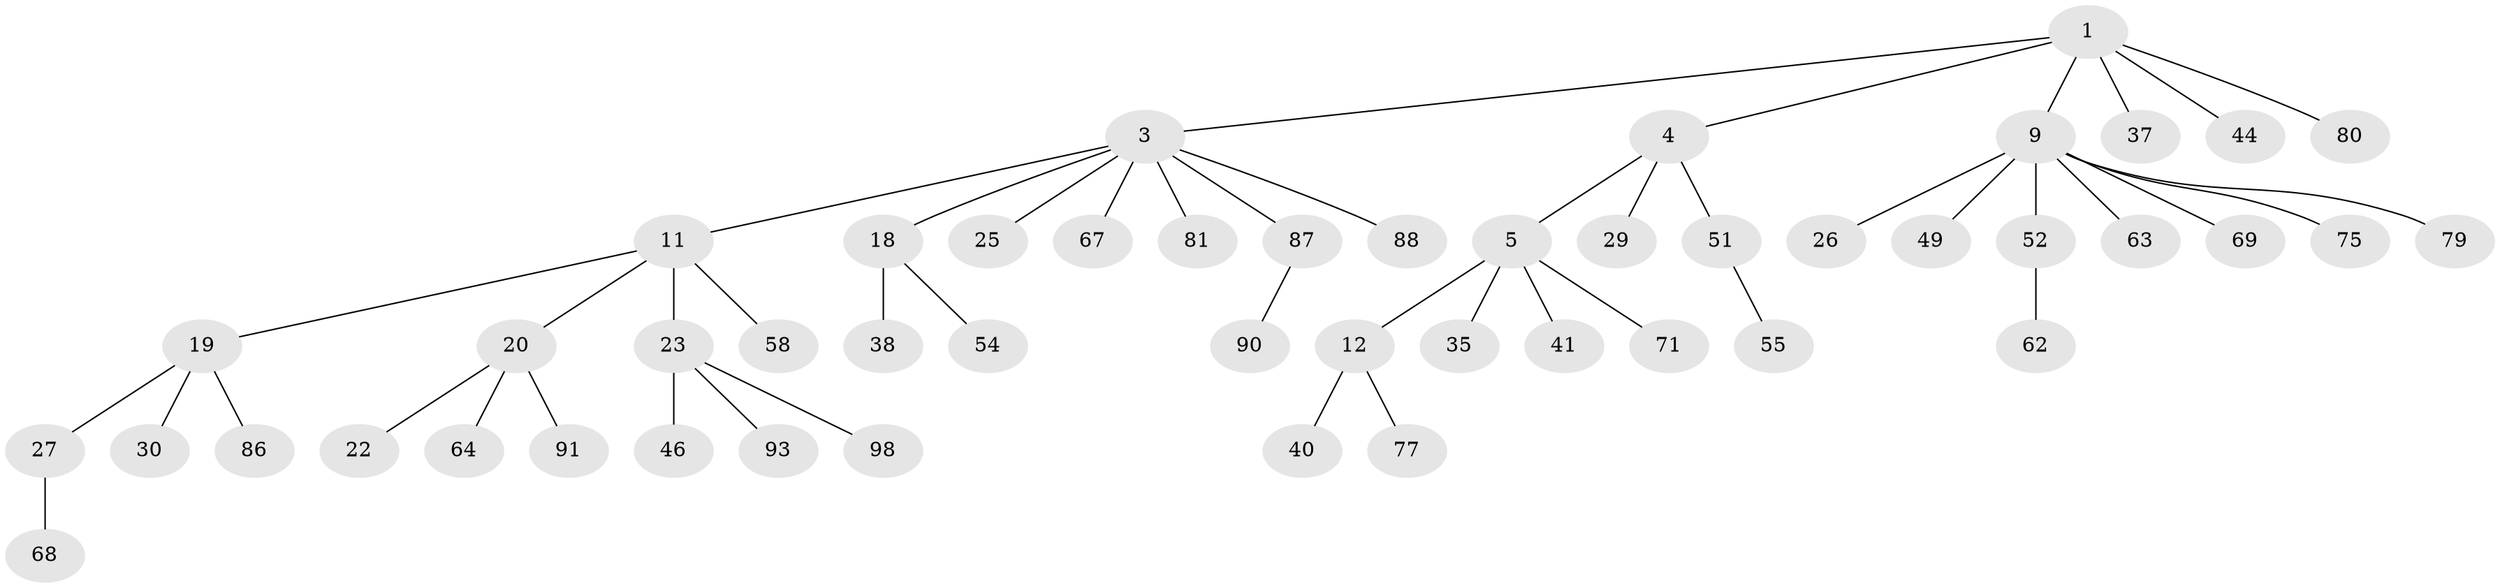 // original degree distribution, {2: 0.23469387755102042, 6: 0.02040816326530612, 7: 0.01020408163265306, 4: 0.11224489795918367, 3: 0.08163265306122448, 5: 0.02040816326530612, 1: 0.5204081632653061}
// Generated by graph-tools (version 1.1) at 2025/15/03/09/25 04:15:40]
// undirected, 49 vertices, 48 edges
graph export_dot {
graph [start="1"]
  node [color=gray90,style=filled];
  1 [super="+2"];
  3 [super="+14+8+24+28"];
  4 [super="+6+42"];
  5 [super="+70+10"];
  9 [super="+32+78+45+13"];
  11 [super="+21+16"];
  12 [super="+33+17"];
  18 [super="+31"];
  19;
  20;
  22 [super="+96"];
  23 [super="+53"];
  25;
  26;
  27;
  29;
  30 [super="+43"];
  35;
  37;
  38;
  40;
  41;
  44 [super="+57"];
  46;
  49 [super="+60"];
  51;
  52;
  54 [super="+65"];
  55;
  58;
  62;
  63;
  64 [super="+89"];
  67;
  68;
  69;
  71 [super="+82"];
  75;
  77;
  79;
  80;
  81;
  86 [super="+92"];
  87;
  88;
  90;
  91;
  93;
  98;
  1 -- 80;
  1 -- 3;
  1 -- 4;
  1 -- 37;
  1 -- 9;
  1 -- 44;
  3 -- 11;
  3 -- 18;
  3 -- 81;
  3 -- 87;
  3 -- 25;
  3 -- 88;
  3 -- 67;
  4 -- 5;
  4 -- 51;
  4 -- 29;
  5 -- 35;
  5 -- 41;
  5 -- 71;
  5 -- 12;
  9 -- 75;
  9 -- 79;
  9 -- 63;
  9 -- 49;
  9 -- 26;
  9 -- 52;
  9 -- 69;
  11 -- 20;
  11 -- 19;
  11 -- 58;
  11 -- 23;
  12 -- 40;
  12 -- 77;
  18 -- 38;
  18 -- 54;
  19 -- 27;
  19 -- 30;
  19 -- 86;
  20 -- 22;
  20 -- 64;
  20 -- 91;
  23 -- 46;
  23 -- 98;
  23 -- 93;
  27 -- 68;
  51 -- 55;
  52 -- 62;
  87 -- 90;
}
